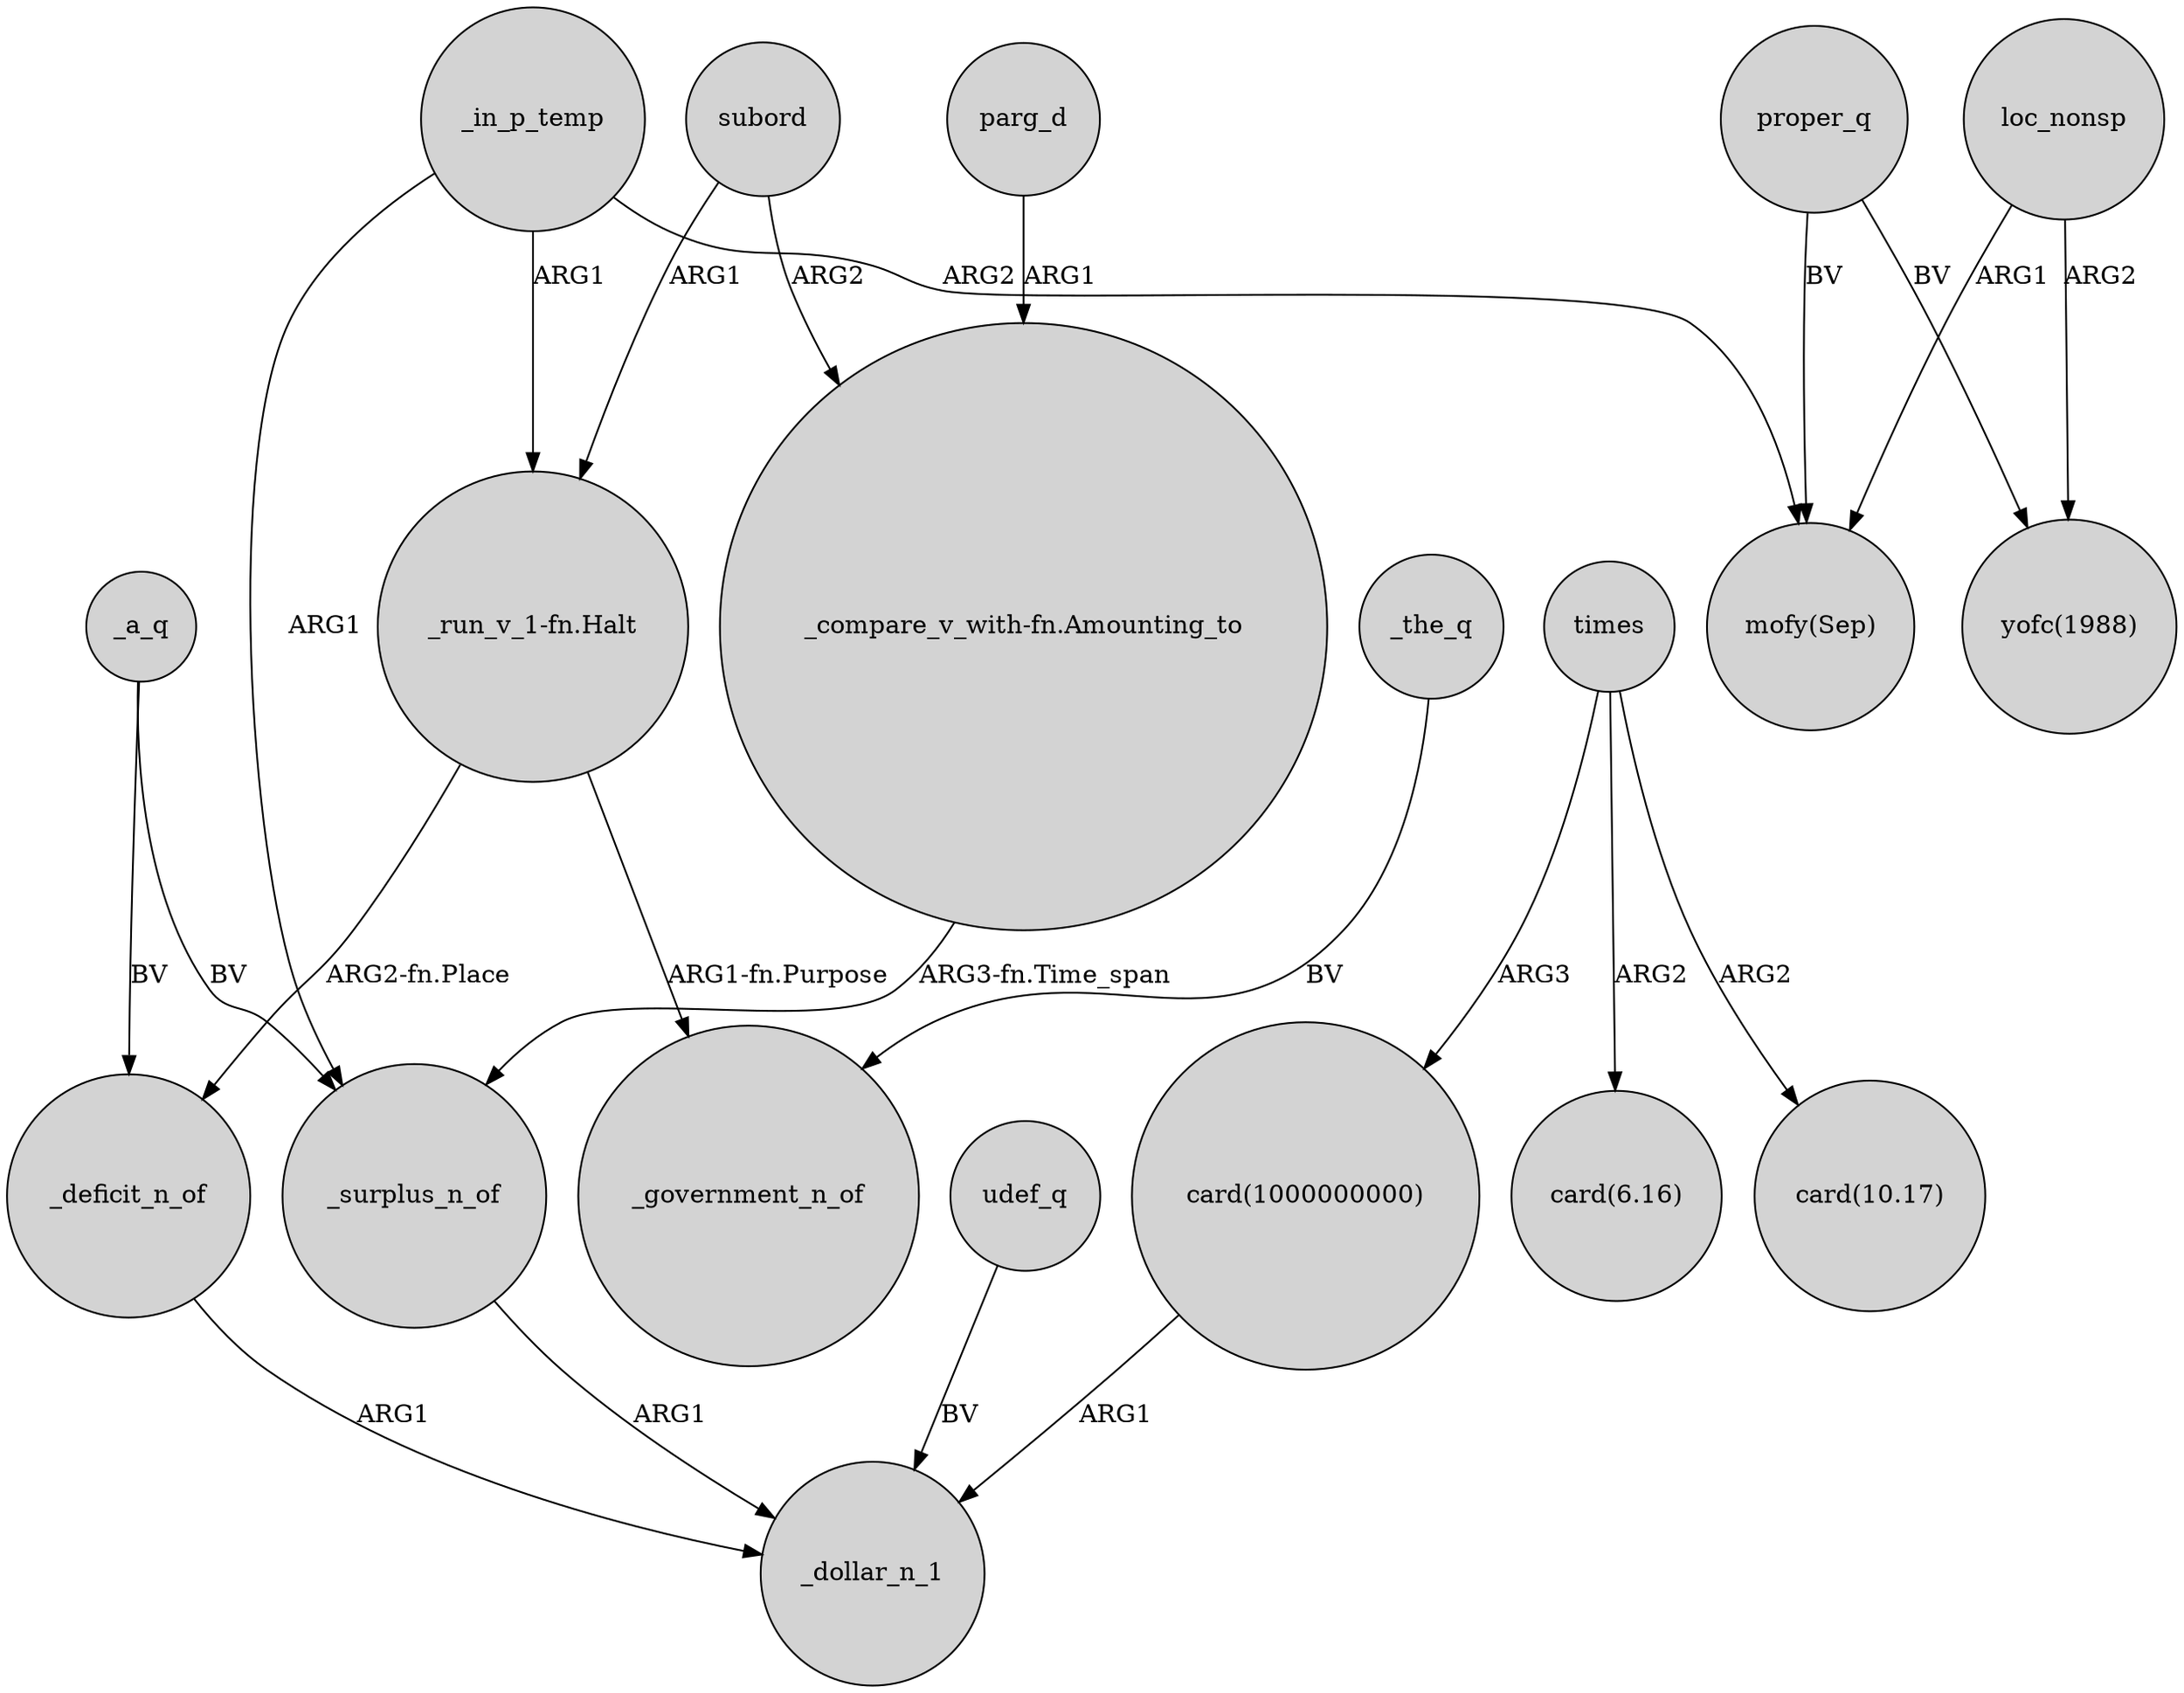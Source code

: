 digraph {
	node [shape=circle style=filled]
	"card(1000000000)" -> _dollar_n_1 [label=ARG1]
	_in_p_temp -> "_run_v_1-fn.Halt" [label=ARG1]
	_a_q -> _deficit_n_of [label=BV]
	"_run_v_1-fn.Halt" -> _deficit_n_of [label="ARG2-fn.Place"]
	_deficit_n_of -> _dollar_n_1 [label=ARG1]
	"_compare_v_with-fn.Amounting_to" -> _surplus_n_of [label="ARG3-fn.Time_span"]
	_in_p_temp -> _surplus_n_of [label=ARG1]
	times -> "card(1000000000)" [label=ARG3]
	times -> "card(6.16)" [label=ARG2]
	subord -> "_run_v_1-fn.Halt" [label=ARG1]
	_a_q -> _surplus_n_of [label=BV]
	"_run_v_1-fn.Halt" -> _government_n_of [label="ARG1-fn.Purpose"]
	udef_q -> _dollar_n_1 [label=BV]
	_the_q -> _government_n_of [label=BV]
	proper_q -> "yofc(1988)" [label=BV]
	loc_nonsp -> "mofy(Sep)" [label=ARG1]
	_surplus_n_of -> _dollar_n_1 [label=ARG1]
	proper_q -> "mofy(Sep)" [label=BV]
	subord -> "_compare_v_with-fn.Amounting_to" [label=ARG2]
	loc_nonsp -> "yofc(1988)" [label=ARG2]
	parg_d -> "_compare_v_with-fn.Amounting_to" [label=ARG1]
	times -> "card(10.17)" [label=ARG2]
	_in_p_temp -> "mofy(Sep)" [label=ARG2]
}
